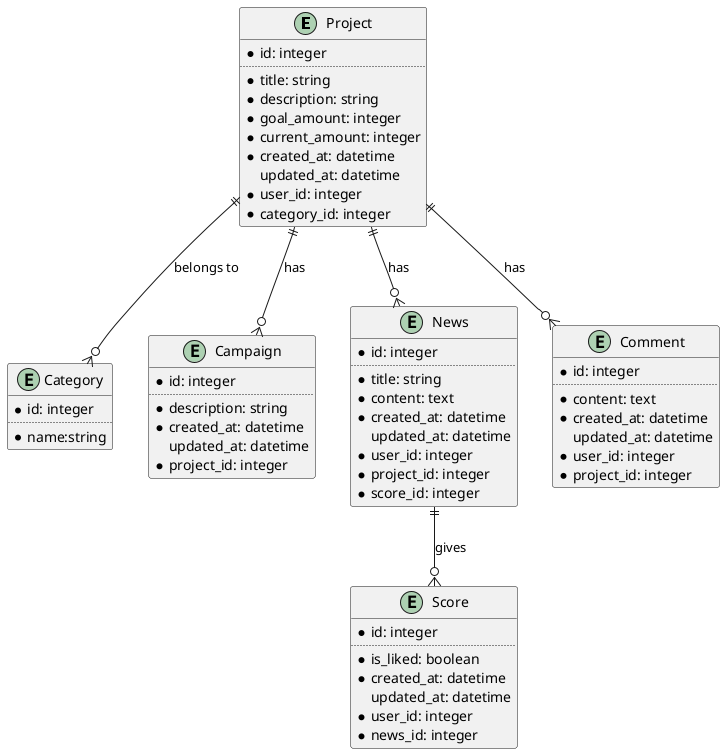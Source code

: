 @startuml erd_project
' ERD для сущностей, связанных с проектами

entity Project {
  *id: integer
  ..
  *title: string
  *description: string
  *goal_amount: integer
  *current_amount: integer
  *created_at: datetime
  updated_at: datetime
  *user_id: integer
  *category_id: integer
}

entity Category {
  *id: integer
  ..
  *name:string
}

entity Campaign {
  *id: integer
  ..
  *description: string
  *created_at: datetime
  updated_at: datetime
  *project_id: integer
}

entity News {
  *id: integer
  ..
  *title: string
  *content: text
  *created_at: datetime
  updated_at: datetime
  *user_id: integer
  *project_id: integer
  *score_id: integer
}

entity Comment {
  *id: integer
  ..
  *content: text
  *created_at: datetime
  updated_at: datetime
  *user_id: integer
  *project_id: integer
}

entity Score {
  *id: integer
  ..
  *is_liked: boolean
  *created_at: datetime
  updated_at: datetime
  *user_id: integer
  *news_id: integer
}

Project ||--o{ Comment : "has"
Project ||--o{ News : "has"
Project ||--o{ Campaign : "has"
Project ||--o{ Category : "belongs to"
News ||--o{ Score : "gives"
@enduml